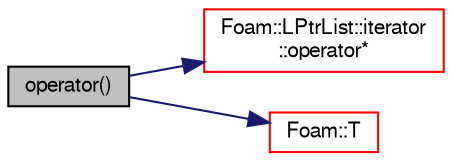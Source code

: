 digraph "operator()"
{
  bgcolor="transparent";
  edge [fontname="FreeSans",fontsize="10",labelfontname="FreeSans",labelfontsize="10"];
  node [fontname="FreeSans",fontsize="10",shape=record];
  rankdir="LR";
  Node8 [label="operator()",height=0.2,width=0.4,color="black", fillcolor="grey75", style="filled", fontcolor="black"];
  Node8 -> Node9 [color="midnightblue",fontsize="10",style="solid",fontname="FreeSans"];
  Node9 [label="Foam::LPtrList::iterator\l::operator*",height=0.2,width=0.4,color="red",URL="$a25782.html#af7f8c6b921dca2b94f6e7ee14e762770"];
  Node8 -> Node12 [color="midnightblue",fontsize="10",style="solid",fontname="FreeSans"];
  Node12 [label="Foam::T",height=0.2,width=0.4,color="red",URL="$a21124.html#ae57fda0abb14bb0944947c463c6e09d4"];
}
